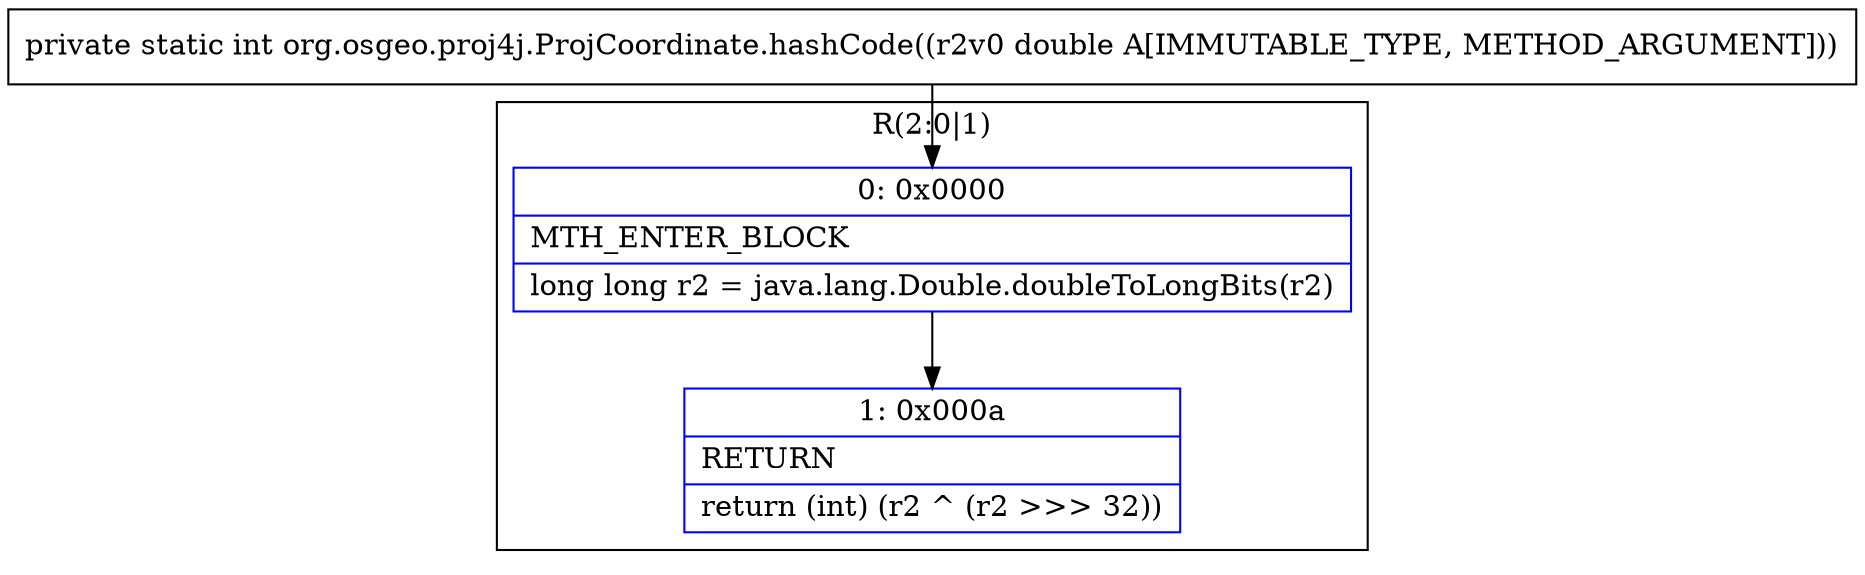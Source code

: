 digraph "CFG fororg.osgeo.proj4j.ProjCoordinate.hashCode(D)I" {
subgraph cluster_Region_575027406 {
label = "R(2:0|1)";
node [shape=record,color=blue];
Node_0 [shape=record,label="{0\:\ 0x0000|MTH_ENTER_BLOCK\l|long long r2 = java.lang.Double.doubleToLongBits(r2)\l}"];
Node_1 [shape=record,label="{1\:\ 0x000a|RETURN\l|return (int) (r2 ^ (r2 \>\>\> 32))\l}"];
}
MethodNode[shape=record,label="{private static int org.osgeo.proj4j.ProjCoordinate.hashCode((r2v0 double A[IMMUTABLE_TYPE, METHOD_ARGUMENT])) }"];
MethodNode -> Node_0;
Node_0 -> Node_1;
}

